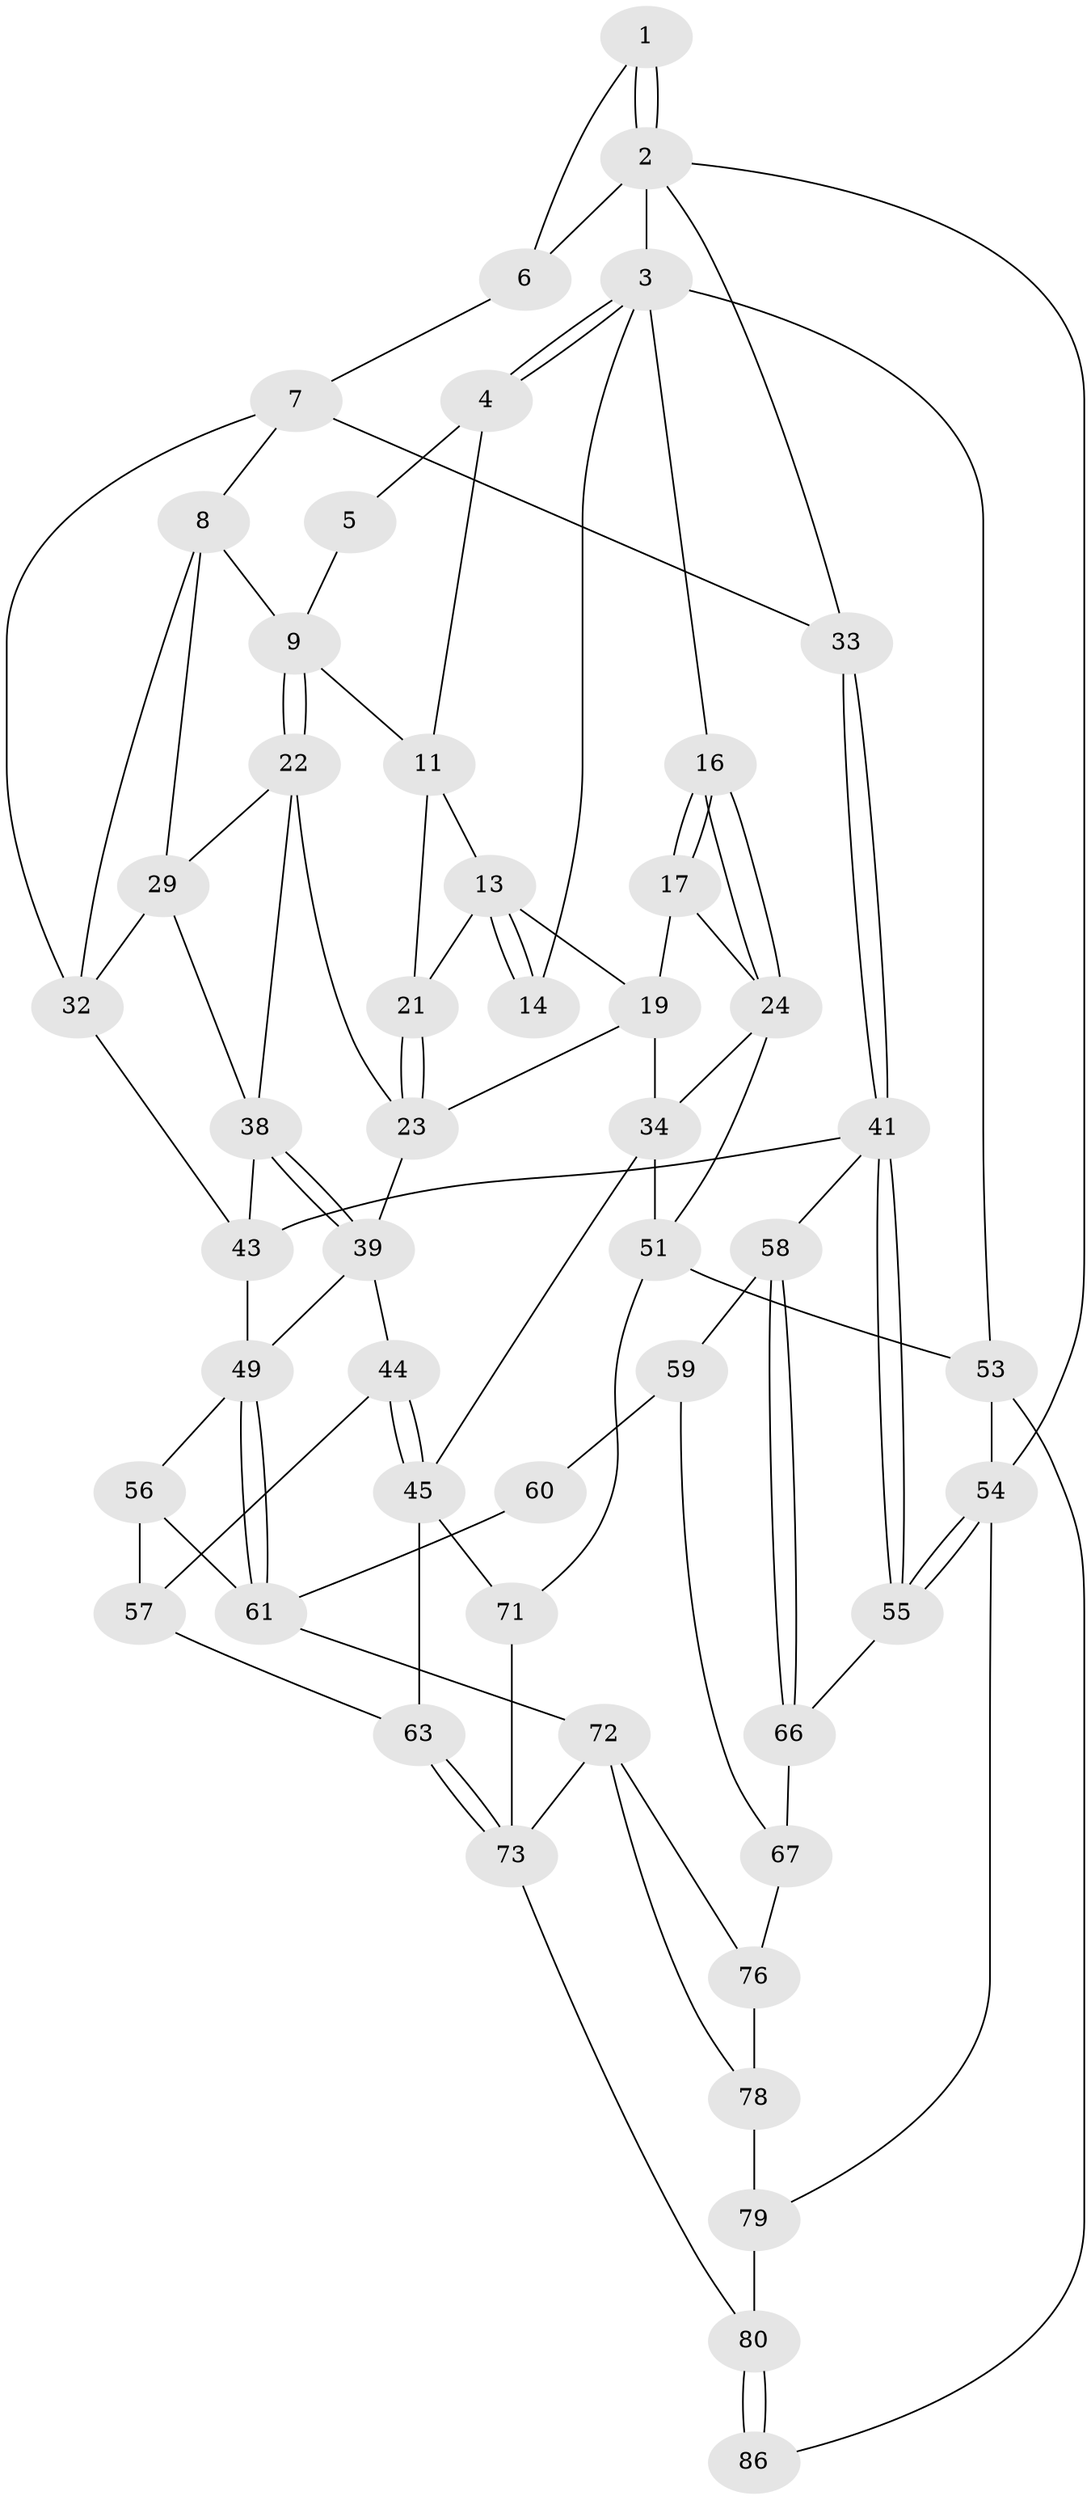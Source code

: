 // Generated by graph-tools (version 1.1) at 2025/52/02/27/25 19:52:35]
// undirected, 51 vertices, 104 edges
graph export_dot {
graph [start="1"]
  node [color=gray90,style=filled];
  1 [pos="+0.8935777540408029+0"];
  2 [pos="+1+0",super="+27"];
  3 [pos="+0+0",super="+15"];
  4 [pos="+0+0"];
  5 [pos="+0.4895024339474565+0"];
  6 [pos="+0.7844253164334261+0.16618471113570552"];
  7 [pos="+0.766978801807267+0.18460553180383824",super="+31"];
  8 [pos="+0.6355186300965397+0.1791191902482916",super="+28"];
  9 [pos="+0.5842910827306026+0.1668444747892082",super="+10"];
  11 [pos="+0.4002187376505686+0.11505589922101343",super="+12"];
  13 [pos="+0.17327312643385404+0.11015190058032033",super="+18"];
  14 [pos="+0.14612687535464516+0.13418984861411254"];
  16 [pos="+0+0.3374016357707427"];
  17 [pos="+0.1028849607185027+0.18483431568676692",super="+20"];
  19 [pos="+0.21437621422077724+0.27680941451628027",super="+26"];
  21 [pos="+0.35486964401971743+0.1771455489274834"];
  22 [pos="+0.5809821006807064+0.17262762320910185",super="+30"];
  23 [pos="+0.3389069991396461+0.3496356603525396",super="+25"];
  24 [pos="+0+0.3421097474086373",super="+35"];
  29 [pos="+0.6521744178156786+0.40010479808678584",super="+37"];
  32 [pos="+0.8021856908854049+0.37386541145861074",super="+36"];
  33 [pos="+1+0.36925461552850314"];
  34 [pos="+0.08888081890383778+0.4474912361154091",super="+46"];
  38 [pos="+0.4859473028192723+0.46698444331973854",super="+47"];
  39 [pos="+0.4382218362735891+0.49628805928894765",super="+40"];
  41 [pos="+1+0.4969044461739887",super="+42"];
  43 [pos="+0.8575635269139162+0.5331410328903626",super="+48"];
  44 [pos="+0.40078334031764373+0.5313345793353669"];
  45 [pos="+0.30033062277261563+0.6118004175817217",super="+64"];
  49 [pos="+0.6371376056073967+0.659589321231555",super="+50"];
  51 [pos="+0+1",super="+52"];
  53 [pos="+0+1",super="+85"];
  54 [pos="+1+1",super="+84"];
  55 [pos="+1+1"];
  56 [pos="+0.5404968436810313+0.6630147342642688",super="+65"];
  57 [pos="+0.4522708644166745+0.6656059240055034",super="+62"];
  58 [pos="+0.8595509591169016+0.6038504857555168"];
  59 [pos="+0.8343109956027668+0.6243502372572864",super="+68"];
  60 [pos="+0.6738747580459493+0.7419618002045932"];
  61 [pos="+0.6616277319158363+0.7375520500281233",super="+70"];
  63 [pos="+0.4060956927336554+0.7635278979078388"];
  66 [pos="+0.8600638035277088+0.6064278266731378",super="+69"];
  67 [pos="+0.8138811429641203+0.839296384022438",super="+75"];
  71 [pos="+0.19919391731795721+0.9108404387174058"];
  72 [pos="+0.5698272849611552+0.8323072361347779",super="+77"];
  73 [pos="+0.4262983415202845+0.8081804612772222",super="+74"];
  76 [pos="+0.7103568868721638+0.937599417126185"];
  78 [pos="+0.560162548973108+0.8655907666639034",super="+82"];
  79 [pos="+0.537861269699376+0.9153186058794763",super="+83"];
  80 [pos="+0.5372270419309014+0.9160204119173542",super="+81"];
  86 [pos="+0.48523817218553733+1"];
  1 -- 2;
  1 -- 2;
  1 -- 6;
  2 -- 3;
  2 -- 54;
  2 -- 33;
  2 -- 6;
  3 -- 4;
  3 -- 4;
  3 -- 53;
  3 -- 16;
  3 -- 14;
  4 -- 5;
  4 -- 11;
  5 -- 9;
  6 -- 7;
  7 -- 8;
  7 -- 32;
  7 -- 33;
  8 -- 9;
  8 -- 32;
  8 -- 29;
  9 -- 22;
  9 -- 22;
  9 -- 11;
  11 -- 21;
  11 -- 13;
  13 -- 14;
  13 -- 14;
  13 -- 21;
  13 -- 19;
  16 -- 17;
  16 -- 17;
  16 -- 24;
  16 -- 24;
  17 -- 24;
  17 -- 19;
  19 -- 34;
  19 -- 23;
  21 -- 23;
  21 -- 23;
  22 -- 23;
  22 -- 38;
  22 -- 29;
  23 -- 39;
  24 -- 34;
  24 -- 51;
  29 -- 38;
  29 -- 32;
  32 -- 43;
  33 -- 41;
  33 -- 41;
  34 -- 51;
  34 -- 45;
  38 -- 39;
  38 -- 39;
  38 -- 43;
  39 -- 49;
  39 -- 44;
  41 -- 55;
  41 -- 55;
  41 -- 58;
  41 -- 43;
  43 -- 49;
  44 -- 45;
  44 -- 45;
  44 -- 57;
  45 -- 71;
  45 -- 63;
  49 -- 61;
  49 -- 61;
  49 -- 56;
  51 -- 53;
  51 -- 71;
  53 -- 54 [weight=2];
  53 -- 86;
  54 -- 55;
  54 -- 55;
  54 -- 79;
  55 -- 66;
  56 -- 57 [weight=2];
  56 -- 61;
  57 -- 63;
  58 -- 59;
  58 -- 66;
  58 -- 66;
  59 -- 60 [weight=2];
  59 -- 67;
  60 -- 61;
  61 -- 72;
  63 -- 73;
  63 -- 73;
  66 -- 67 [weight=2];
  67 -- 76;
  71 -- 73;
  72 -- 73;
  72 -- 76;
  72 -- 78;
  73 -- 80;
  76 -- 78;
  78 -- 79 [weight=2];
  79 -- 80;
  80 -- 86 [weight=2];
  80 -- 86;
}
